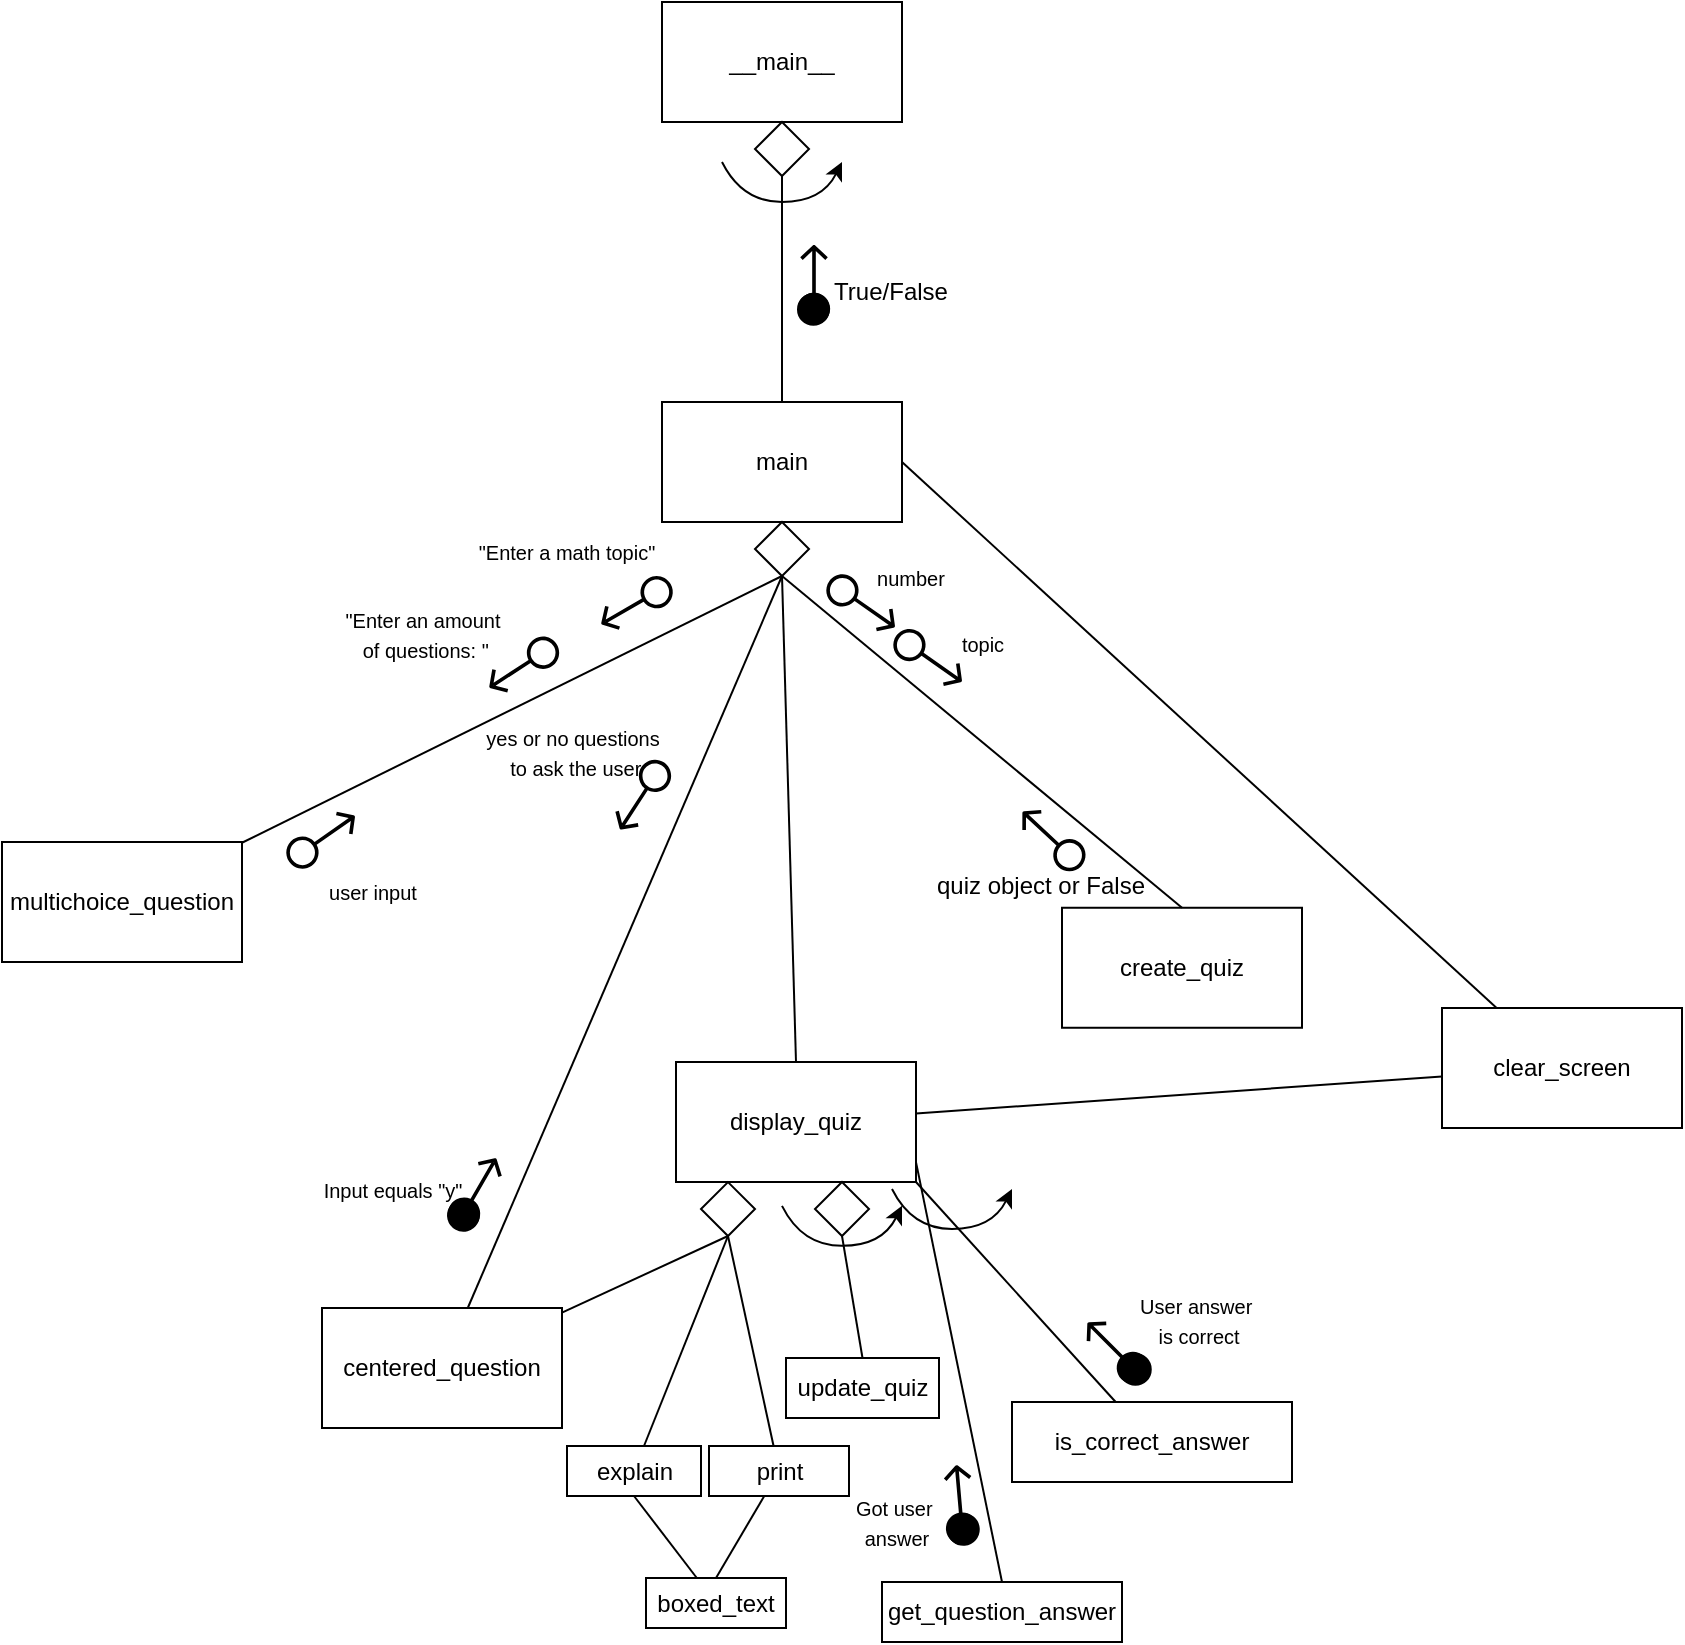 <mxfile version="26.2.14">
  <diagram name="Page-1" id="f_3oM0i7yv1ToYmqykZj">
    <mxGraphModel dx="1832" dy="1295" grid="1" gridSize="10" guides="1" tooltips="1" connect="1" arrows="1" fold="1" page="1" pageScale="1" pageWidth="3300" pageHeight="2339" math="0" shadow="0">
      <root>
        <mxCell id="0" />
        <mxCell id="1" parent="0" />
        <mxCell id="BkOrvYqyjtyI4UNcTYps-45" value="__main__" style="whiteSpace=wrap;html=1;" vertex="1" parent="1">
          <mxGeometry x="880" y="150" width="120" height="60" as="geometry" />
        </mxCell>
        <mxCell id="BkOrvYqyjtyI4UNcTYps-46" value="" style="rhombus;whiteSpace=wrap;html=1;fillColor=none;" vertex="1" parent="1">
          <mxGeometry x="926.5" y="210" width="27" height="27" as="geometry" />
        </mxCell>
        <mxCell id="BkOrvYqyjtyI4UNcTYps-47" value="" style="endArrow=none;html=1;entryX=0.5;entryY=1;entryDx=0;entryDy=0;" edge="1" parent="1" target="BkOrvYqyjtyI4UNcTYps-46">
          <mxGeometry width="50" height="50" relative="1" as="geometry">
            <mxPoint x="940" y="350" as="sourcePoint" />
            <mxPoint x="855" y="231" as="targetPoint" />
          </mxGeometry>
        </mxCell>
        <mxCell id="BkOrvYqyjtyI4UNcTYps-48" value="" style="curved=1;endArrow=classic;html=1;rounded=0;" edge="1" parent="1">
          <mxGeometry width="50" height="50" relative="1" as="geometry">
            <mxPoint x="910" y="230" as="sourcePoint" />
            <mxPoint x="970" y="230" as="targetPoint" />
            <Array as="points">
              <mxPoint x="920" y="250" />
              <mxPoint x="960" y="250" />
            </Array>
          </mxGeometry>
        </mxCell>
        <mxCell id="BkOrvYqyjtyI4UNcTYps-49" value="" style="group;rotation=-90;" vertex="1" connectable="0" parent="1">
          <mxGeometry x="940" y="280" width="40" height="23" as="geometry" />
        </mxCell>
        <mxCell id="BkOrvYqyjtyI4UNcTYps-50" value="" style="outlineConnect=0;fontColor=#232F3E;gradientColor=none;strokeColor=none;dashed=0;verticalLabelPosition=bottom;verticalAlign=top;align=center;html=1;fontSize=12;fontStyle=0;aspect=fixed;pointerEvents=1;shape=mxgraph.aws4.elastic_ip_address;fillColor=#000000;rotation=-90;" vertex="1" parent="BkOrvYqyjtyI4UNcTYps-49">
          <mxGeometry x="-4" y="3" width="40" height="16.923" as="geometry" />
        </mxCell>
        <mxCell id="BkOrvYqyjtyI4UNcTYps-51" value="" style="ellipse;whiteSpace=wrap;html=1;aspect=fixed;fillColor=#000000;rotation=-180;" vertex="1" parent="BkOrvYqyjtyI4UNcTYps-49">
          <mxGeometry x="8" y="16" width="15.385" height="15.385" as="geometry" />
        </mxCell>
        <mxCell id="BkOrvYqyjtyI4UNcTYps-52" value="True/False" style="text;html=1;align=center;verticalAlign=middle;resizable=0;points=[];autosize=1;strokeColor=none;fillColor=none;" vertex="1" parent="1">
          <mxGeometry x="953.5" y="280" width="80" height="30" as="geometry" />
        </mxCell>
        <mxCell id="BkOrvYqyjtyI4UNcTYps-53" value="main" style="whiteSpace=wrap;html=1;" vertex="1" parent="1">
          <mxGeometry x="880" y="350" width="120" height="60" as="geometry" />
        </mxCell>
        <mxCell id="BkOrvYqyjtyI4UNcTYps-54" value="display_quiz" style="rounded=0;whiteSpace=wrap;html=1;" vertex="1" parent="1">
          <mxGeometry x="887" y="680" width="120" height="60" as="geometry" />
        </mxCell>
        <mxCell id="BkOrvYqyjtyI4UNcTYps-55" value="" style="rhombus;whiteSpace=wrap;html=1;fillColor=none;" vertex="1" parent="1">
          <mxGeometry x="926.5" y="410" width="27" height="27" as="geometry" />
        </mxCell>
        <mxCell id="BkOrvYqyjtyI4UNcTYps-56" value="" style="endArrow=none;html=1;entryX=0.5;entryY=1;entryDx=0;entryDy=0;exitX=0.5;exitY=0;exitDx=0;exitDy=0;" edge="1" parent="1" source="BkOrvYqyjtyI4UNcTYps-54" target="BkOrvYqyjtyI4UNcTYps-55">
          <mxGeometry width="50" height="50" relative="1" as="geometry">
            <mxPoint x="170" y="655.5" as="sourcePoint" />
            <mxPoint x="707" y="434.5" as="targetPoint" />
          </mxGeometry>
        </mxCell>
        <mxCell id="BkOrvYqyjtyI4UNcTYps-57" value="create_quiz" style="whiteSpace=wrap;html=1;" vertex="1" parent="1">
          <mxGeometry x="1080" y="602.88" width="120" height="60" as="geometry" />
        </mxCell>
        <mxCell id="BkOrvYqyjtyI4UNcTYps-58" value="" style="endArrow=none;html=1;entryX=0.5;entryY=1;entryDx=0;entryDy=0;exitX=0.5;exitY=0;exitDx=0;exitDy=0;" edge="1" parent="1" source="BkOrvYqyjtyI4UNcTYps-57" target="BkOrvYqyjtyI4UNcTYps-55">
          <mxGeometry width="50" height="50" relative="1" as="geometry">
            <mxPoint x="1030" y="590" as="sourcePoint" />
            <mxPoint x="950" y="447" as="targetPoint" />
          </mxGeometry>
        </mxCell>
        <mxCell id="BkOrvYqyjtyI4UNcTYps-60" value="is_correct_answer" style="whiteSpace=wrap;html=1;" vertex="1" parent="1">
          <mxGeometry x="1055" y="850" width="140" height="40" as="geometry" />
        </mxCell>
        <mxCell id="BkOrvYqyjtyI4UNcTYps-61" value="" style="endArrow=none;html=1;rounded=0;exitX=1;exitY=1;exitDx=0;exitDy=0;" edge="1" parent="1" source="BkOrvYqyjtyI4UNcTYps-54" target="BkOrvYqyjtyI4UNcTYps-60">
          <mxGeometry width="50" height="50" relative="1" as="geometry">
            <mxPoint x="1020" y="740.08" as="sourcePoint" />
            <mxPoint x="1060" y="756" as="targetPoint" />
          </mxGeometry>
        </mxCell>
        <mxCell id="BkOrvYqyjtyI4UNcTYps-62" value="" style="group;rotation=-135;" vertex="1" connectable="0" parent="1">
          <mxGeometry x="1090" y="800" width="100" height="32.46" as="geometry" />
        </mxCell>
        <mxCell id="BkOrvYqyjtyI4UNcTYps-63" value="" style="outlineConnect=0;fontColor=#232F3E;gradientColor=none;strokeColor=none;dashed=0;verticalLabelPosition=bottom;verticalAlign=top;align=center;html=1;fontSize=12;fontStyle=0;aspect=fixed;pointerEvents=1;shape=mxgraph.aws4.elastic_ip_address;fillColor=#000000;rotation=-135;" vertex="1" parent="BkOrvYqyjtyI4UNcTYps-62">
          <mxGeometry x="-3" y="16" width="40" height="16.923" as="geometry" />
        </mxCell>
        <mxCell id="BkOrvYqyjtyI4UNcTYps-64" value="" style="ellipse;whiteSpace=wrap;html=1;aspect=fixed;fillColor=#000000;rotation=-225;" vertex="1" parent="BkOrvYqyjtyI4UNcTYps-62">
          <mxGeometry x="19" y="26" width="15.385" height="15.385" as="geometry" />
        </mxCell>
        <mxCell id="BkOrvYqyjtyI4UNcTYps-65" value="&lt;font style=&quot;font-size: 10px;&quot;&gt;User answer&amp;nbsp;&lt;/font&gt;&lt;div&gt;&lt;font style=&quot;font-size: 10px;&quot;&gt;is correct&lt;/font&gt;&lt;/div&gt;" style="text;html=1;align=center;verticalAlign=middle;resizable=0;points=[];autosize=1;strokeColor=none;fillColor=none;rotation=0;" vertex="1" parent="BkOrvYqyjtyI4UNcTYps-62">
          <mxGeometry x="18" y="-11" width="80" height="40" as="geometry" />
        </mxCell>
        <mxCell id="BkOrvYqyjtyI4UNcTYps-66" value="" style="curved=1;endArrow=classic;html=1;rounded=0;" edge="1" parent="1">
          <mxGeometry width="50" height="50" relative="1" as="geometry">
            <mxPoint x="940" y="751.92" as="sourcePoint" />
            <mxPoint x="1000" y="751.92" as="targetPoint" />
            <Array as="points">
              <mxPoint x="950" y="771.92" />
              <mxPoint x="990" y="771.92" />
            </Array>
          </mxGeometry>
        </mxCell>
        <mxCell id="BkOrvYqyjtyI4UNcTYps-67" value="" style="rhombus;whiteSpace=wrap;html=1;fillColor=none;" vertex="1" parent="1">
          <mxGeometry x="956.5" y="740" width="27" height="27" as="geometry" />
        </mxCell>
        <mxCell id="BkOrvYqyjtyI4UNcTYps-68" value="update_quiz" style="whiteSpace=wrap;html=1;" vertex="1" parent="1">
          <mxGeometry x="942" y="828" width="76.5" height="30" as="geometry" />
        </mxCell>
        <mxCell id="BkOrvYqyjtyI4UNcTYps-69" value="" style="endArrow=none;html=1;rounded=0;exitX=0.5;exitY=1;exitDx=0;exitDy=0;entryX=0.5;entryY=0;entryDx=0;entryDy=0;" edge="1" parent="1" source="BkOrvYqyjtyI4UNcTYps-67" target="BkOrvYqyjtyI4UNcTYps-68">
          <mxGeometry width="50" height="50" relative="1" as="geometry">
            <mxPoint x="945" y="747" as="sourcePoint" />
            <mxPoint x="1020" y="900" as="targetPoint" />
          </mxGeometry>
        </mxCell>
        <mxCell id="BkOrvYqyjtyI4UNcTYps-70" value="get_question_answer" style="whiteSpace=wrap;html=1;" vertex="1" parent="1">
          <mxGeometry x="990" y="940" width="120" height="30" as="geometry" />
        </mxCell>
        <mxCell id="BkOrvYqyjtyI4UNcTYps-71" value="" style="endArrow=none;html=1;rounded=0;entryX=0.5;entryY=0;entryDx=0;entryDy=0;" edge="1" parent="1" target="BkOrvYqyjtyI4UNcTYps-70">
          <mxGeometry width="50" height="50" relative="1" as="geometry">
            <mxPoint x="1007" y="730.08" as="sourcePoint" />
            <mxPoint x="880" y="890" as="targetPoint" />
          </mxGeometry>
        </mxCell>
        <mxCell id="BkOrvYqyjtyI4UNcTYps-72" value="" style="group;rotation=-95;" vertex="1" connectable="0" parent="1">
          <mxGeometry x="940" y="900" width="40" height="23" as="geometry" />
        </mxCell>
        <mxCell id="BkOrvYqyjtyI4UNcTYps-73" value="" style="outlineConnect=0;fontColor=#232F3E;gradientColor=none;strokeColor=none;dashed=0;verticalLabelPosition=bottom;verticalAlign=top;align=center;html=1;fontSize=12;fontStyle=0;aspect=fixed;pointerEvents=1;shape=mxgraph.aws4.elastic_ip_address;fillColor=#000000;rotation=-95;" vertex="1" parent="BkOrvYqyjtyI4UNcTYps-72">
          <mxGeometry x="69" y="-7" width="40" height="16.923" as="geometry" />
        </mxCell>
        <mxCell id="BkOrvYqyjtyI4UNcTYps-74" value="" style="ellipse;whiteSpace=wrap;html=1;aspect=fixed;fillColor=#000000;rotation=-185;" vertex="1" parent="BkOrvYqyjtyI4UNcTYps-72">
          <mxGeometry x="83" y="6" width="15.385" height="15.385" as="geometry" />
        </mxCell>
        <mxCell id="BkOrvYqyjtyI4UNcTYps-75" value="&lt;font size=&quot;1&quot;&gt;Got user&amp;nbsp;&lt;/font&gt;&lt;div&gt;&lt;font size=&quot;1&quot;&gt;answer&lt;/font&gt;&lt;/div&gt;" style="text;html=1;align=center;verticalAlign=middle;resizable=0;points=[];autosize=1;strokeColor=none;fillColor=none;rotation=0;" vertex="1" parent="1">
          <mxGeometry x="966.5" y="890" width="60" height="40" as="geometry" />
        </mxCell>
        <mxCell id="BkOrvYqyjtyI4UNcTYps-76" value="print" style="whiteSpace=wrap;html=1;" vertex="1" parent="1">
          <mxGeometry x="903.5" y="872" width="70" height="25" as="geometry" />
        </mxCell>
        <mxCell id="BkOrvYqyjtyI4UNcTYps-77" value="" style="endArrow=none;html=1;rounded=0;exitX=0.5;exitY=1;exitDx=0;exitDy=0;" edge="1" parent="1" source="BkOrvYqyjtyI4UNcTYps-79" target="BkOrvYqyjtyI4UNcTYps-76">
          <mxGeometry width="50" height="50" relative="1" as="geometry">
            <mxPoint x="810" y="740" as="sourcePoint" />
            <mxPoint x="830" y="960" as="targetPoint" />
          </mxGeometry>
        </mxCell>
        <mxCell id="BkOrvYqyjtyI4UNcTYps-78" value="" style="curved=1;endArrow=classic;html=1;rounded=0;" edge="1" parent="1">
          <mxGeometry width="50" height="50" relative="1" as="geometry">
            <mxPoint x="995" y="743.5" as="sourcePoint" />
            <mxPoint x="1055" y="743.5" as="targetPoint" />
            <Array as="points">
              <mxPoint x="1005" y="763.5" />
              <mxPoint x="1045" y="763.5" />
            </Array>
          </mxGeometry>
        </mxCell>
        <mxCell id="BkOrvYqyjtyI4UNcTYps-79" value="" style="rhombus;whiteSpace=wrap;html=1;fillColor=none;" vertex="1" parent="1">
          <mxGeometry x="899.5" y="740.08" width="27" height="26.92" as="geometry" />
        </mxCell>
        <mxCell id="BkOrvYqyjtyI4UNcTYps-81" value="explain" style="whiteSpace=wrap;html=1;" vertex="1" parent="1">
          <mxGeometry x="832.5" y="872" width="67" height="25" as="geometry" />
        </mxCell>
        <mxCell id="BkOrvYqyjtyI4UNcTYps-82" value="" style="endArrow=none;html=1;rounded=0;exitX=0.5;exitY=1;exitDx=0;exitDy=0;" edge="1" parent="1" source="BkOrvYqyjtyI4UNcTYps-79" target="BkOrvYqyjtyI4UNcTYps-81">
          <mxGeometry width="50" height="50" relative="1" as="geometry">
            <mxPoint x="910" y="780" as="sourcePoint" />
            <mxPoint x="773" y="987.5" as="targetPoint" />
          </mxGeometry>
        </mxCell>
        <mxCell id="BkOrvYqyjtyI4UNcTYps-86" value="" style="endArrow=none;html=1;rounded=0;entryX=0.5;entryY=0;entryDx=0;entryDy=0;" edge="1" parent="1" source="BkOrvYqyjtyI4UNcTYps-76" target="BkOrvYqyjtyI4UNcTYps-87">
          <mxGeometry width="50" height="50" relative="1" as="geometry">
            <mxPoint x="915.5" y="856.54" as="sourcePoint" />
            <mxPoint x="898.5" y="926.54" as="targetPoint" />
          </mxGeometry>
        </mxCell>
        <mxCell id="BkOrvYqyjtyI4UNcTYps-87" value="boxed_text" style="whiteSpace=wrap;html=1;" vertex="1" parent="1">
          <mxGeometry x="872" y="938" width="70" height="25" as="geometry" />
        </mxCell>
        <mxCell id="BkOrvYqyjtyI4UNcTYps-88" value="" style="endArrow=none;html=1;rounded=0;exitX=0.5;exitY=1;exitDx=0;exitDy=0;" edge="1" parent="1" source="BkOrvYqyjtyI4UNcTYps-81" target="BkOrvYqyjtyI4UNcTYps-87">
          <mxGeometry width="50" height="50" relative="1" as="geometry">
            <mxPoint x="828.5" y="916.54" as="sourcePoint" />
            <mxPoint x="736.5" y="1044.54" as="targetPoint" />
          </mxGeometry>
        </mxCell>
        <mxCell id="BkOrvYqyjtyI4UNcTYps-90" value="" style="outlineConnect=0;fontColor=#232F3E;gradientColor=none;strokeColor=none;dashed=0;verticalLabelPosition=bottom;verticalAlign=top;align=center;html=1;fontSize=12;fontStyle=0;aspect=fixed;pointerEvents=1;shape=mxgraph.aws4.elastic_ip_address;fillColor=#000000;rotation=35;" vertex="1" parent="1">
          <mxGeometry x="960" y="442.58" width="40" height="16.923" as="geometry" />
        </mxCell>
        <mxCell id="BkOrvYqyjtyI4UNcTYps-91" value="&lt;font size=&quot;1&quot;&gt;number&lt;/font&gt;" style="text;html=1;align=center;verticalAlign=middle;resizable=0;points=[];autosize=1;strokeColor=none;fillColor=none;" vertex="1" parent="1">
          <mxGeometry x="973.5" y="422.5" width="60" height="30" as="geometry" />
        </mxCell>
        <mxCell id="BkOrvYqyjtyI4UNcTYps-92" value="&lt;font size=&quot;1&quot;&gt;topic&lt;/font&gt;" style="text;html=1;align=center;verticalAlign=middle;resizable=0;points=[];autosize=1;strokeColor=none;fillColor=none;" vertex="1" parent="1">
          <mxGeometry x="1020" y="456.04" width="40" height="30" as="geometry" />
        </mxCell>
        <mxCell id="BkOrvYqyjtyI4UNcTYps-93" value="" style="outlineConnect=0;fontColor=#232F3E;gradientColor=none;strokeColor=none;dashed=0;verticalLabelPosition=bottom;verticalAlign=top;align=center;html=1;fontSize=12;fontStyle=0;aspect=fixed;pointerEvents=1;shape=mxgraph.aws4.elastic_ip_address;fillColor=#000000;rotation=-137;" vertex="1" parent="1">
          <mxGeometry x="1055" y="560" width="40" height="16.923" as="geometry" />
        </mxCell>
        <mxCell id="BkOrvYqyjtyI4UNcTYps-94" value="quiz object or False" style="text;html=1;align=center;verticalAlign=middle;resizable=0;points=[];autosize=1;strokeColor=none;fillColor=none;" vertex="1" parent="1">
          <mxGeometry x="1003.5" y="576.92" width="130" height="30" as="geometry" />
        </mxCell>
        <mxCell id="BkOrvYqyjtyI4UNcTYps-95" value="" style="outlineConnect=0;fontColor=#232F3E;gradientColor=none;strokeColor=none;dashed=0;verticalLabelPosition=bottom;verticalAlign=top;align=center;html=1;fontSize=12;fontStyle=0;aspect=fixed;pointerEvents=1;shape=mxgraph.aws4.elastic_ip_address;fillColor=#000000;rotation=35;" vertex="1" parent="1">
          <mxGeometry x="993.5" y="469.92" width="40" height="16.923" as="geometry" />
        </mxCell>
        <mxCell id="BkOrvYqyjtyI4UNcTYps-97" value="centered_question" style="whiteSpace=wrap;html=1;" vertex="1" parent="1">
          <mxGeometry x="710" y="803" width="120" height="60" as="geometry" />
        </mxCell>
        <mxCell id="BkOrvYqyjtyI4UNcTYps-98" value="multichoice_question" style="whiteSpace=wrap;html=1;" vertex="1" parent="1">
          <mxGeometry x="550" y="570" width="120" height="60" as="geometry" />
        </mxCell>
        <mxCell id="BkOrvYqyjtyI4UNcTYps-99" value="clear_screen" style="whiteSpace=wrap;html=1;" vertex="1" parent="1">
          <mxGeometry x="1270" y="653" width="120" height="60" as="geometry" />
        </mxCell>
        <mxCell id="BkOrvYqyjtyI4UNcTYps-110" value="" style="endArrow=none;html=1;entryX=0.5;entryY=1;entryDx=0;entryDy=0;" edge="1" parent="1" source="BkOrvYqyjtyI4UNcTYps-97" target="BkOrvYqyjtyI4UNcTYps-55">
          <mxGeometry width="50" height="50" relative="1" as="geometry">
            <mxPoint x="957" y="690" as="sourcePoint" />
            <mxPoint x="950" y="447" as="targetPoint" />
          </mxGeometry>
        </mxCell>
        <mxCell id="BkOrvYqyjtyI4UNcTYps-111" value="" style="endArrow=none;html=1;rounded=0;exitX=0.5;exitY=1;exitDx=0;exitDy=0;" edge="1" parent="1" source="BkOrvYqyjtyI4UNcTYps-79" target="BkOrvYqyjtyI4UNcTYps-97">
          <mxGeometry width="50" height="50" relative="1" as="geometry">
            <mxPoint x="923" y="777" as="sourcePoint" />
            <mxPoint x="710" y="840" as="targetPoint" />
          </mxGeometry>
        </mxCell>
        <mxCell id="BkOrvYqyjtyI4UNcTYps-113" value="" style="endArrow=none;html=1;entryX=1;entryY=0.5;entryDx=0;entryDy=0;" edge="1" parent="1" source="BkOrvYqyjtyI4UNcTYps-99" target="BkOrvYqyjtyI4UNcTYps-53">
          <mxGeometry width="50" height="50" relative="1" as="geometry">
            <mxPoint x="615" y="848" as="sourcePoint" />
            <mxPoint x="860" y="450" as="targetPoint" />
          </mxGeometry>
        </mxCell>
        <mxCell id="BkOrvYqyjtyI4UNcTYps-114" value="" style="endArrow=none;html=1;" edge="1" parent="1" source="BkOrvYqyjtyI4UNcTYps-99" target="BkOrvYqyjtyI4UNcTYps-54">
          <mxGeometry width="50" height="50" relative="1" as="geometry">
            <mxPoint x="678.511" y="996" as="sourcePoint" />
            <mxPoint x="872" y="713" as="targetPoint" />
          </mxGeometry>
        </mxCell>
        <mxCell id="BkOrvYqyjtyI4UNcTYps-115" value="" style="endArrow=none;html=1;entryX=0.5;entryY=1;entryDx=0;entryDy=0;" edge="1" parent="1" source="BkOrvYqyjtyI4UNcTYps-98" target="BkOrvYqyjtyI4UNcTYps-55">
          <mxGeometry width="50" height="50" relative="1" as="geometry">
            <mxPoint x="793" y="813" as="sourcePoint" />
            <mxPoint x="950" y="447" as="targetPoint" />
          </mxGeometry>
        </mxCell>
        <mxCell id="BkOrvYqyjtyI4UNcTYps-116" value="" style="outlineConnect=0;fontColor=#232F3E;gradientColor=none;strokeColor=none;dashed=0;verticalLabelPosition=bottom;verticalAlign=top;align=center;html=1;fontSize=12;fontStyle=0;aspect=fixed;pointerEvents=1;shape=mxgraph.aws4.elastic_ip_address;fillColor=#000000;rotation=123;" vertex="1" parent="1">
          <mxGeometry x="850" y="538.5" width="40" height="16.923" as="geometry" />
        </mxCell>
        <mxCell id="BkOrvYqyjtyI4UNcTYps-117" value="&lt;font size=&quot;1&quot;&gt;yes or no questions&lt;/font&gt;&lt;div&gt;&lt;font size=&quot;1&quot;&gt;&amp;nbsp;to ask the user&lt;/font&gt;&lt;/div&gt;" style="text;html=1;align=center;verticalAlign=middle;resizable=0;points=[];autosize=1;strokeColor=none;fillColor=none;" vertex="1" parent="1">
          <mxGeometry x="780" y="504.58" width="110" height="40" as="geometry" />
        </mxCell>
        <mxCell id="BkOrvYqyjtyI4UNcTYps-122" value="&lt;font style=&quot;font-size: 10px;&quot;&gt;Input equals &quot;y&quot;&lt;/font&gt;" style="text;html=1;align=center;verticalAlign=middle;resizable=0;points=[];autosize=1;strokeColor=none;fillColor=none;" vertex="1" parent="1">
          <mxGeometry x="700" y="729" width="90" height="30" as="geometry" />
        </mxCell>
        <mxCell id="BkOrvYqyjtyI4UNcTYps-123" value="" style="group;rotation=-60;" vertex="1" connectable="0" parent="1">
          <mxGeometry x="770" y="736" width="40" height="23" as="geometry" />
        </mxCell>
        <mxCell id="BkOrvYqyjtyI4UNcTYps-124" value="" style="outlineConnect=0;fontColor=#232F3E;gradientColor=none;strokeColor=none;dashed=0;verticalLabelPosition=bottom;verticalAlign=top;align=center;html=1;fontSize=12;fontStyle=0;aspect=fixed;pointerEvents=1;shape=mxgraph.aws4.elastic_ip_address;fillColor=#000000;rotation=-60;" vertex="1" parent="BkOrvYqyjtyI4UNcTYps-123">
          <mxGeometry x="-3" y="1" width="40" height="16.923" as="geometry" />
        </mxCell>
        <mxCell id="BkOrvYqyjtyI4UNcTYps-125" value="" style="ellipse;whiteSpace=wrap;html=1;aspect=fixed;fillColor=#000000;rotation=-150;" vertex="1" parent="BkOrvYqyjtyI4UNcTYps-123">
          <mxGeometry x="3" y="13" width="15.385" height="15.385" as="geometry" />
        </mxCell>
        <mxCell id="BkOrvYqyjtyI4UNcTYps-126" value="" style="group;rotation=-213;" vertex="1" connectable="0" parent="1">
          <mxGeometry x="863.5" y="424.42" width="40" height="23" as="geometry" />
        </mxCell>
        <mxCell id="BkOrvYqyjtyI4UNcTYps-127" value="" style="outlineConnect=0;fontColor=#232F3E;gradientColor=none;strokeColor=none;dashed=0;verticalLabelPosition=bottom;verticalAlign=top;align=center;html=1;fontSize=12;fontStyle=0;aspect=fixed;pointerEvents=1;shape=mxgraph.aws4.elastic_ip_address;fillColor=#000000;rotation=-213;" vertex="1" parent="BkOrvYqyjtyI4UNcTYps-126">
          <mxGeometry x="-73" y="49" width="40" height="16.923" as="geometry" />
        </mxCell>
        <mxCell id="BkOrvYqyjtyI4UNcTYps-128" value="&lt;font size=&quot;1&quot;&gt;&quot;Enter an amount&lt;/font&gt;&lt;div&gt;&lt;font size=&quot;1&quot;&gt;&amp;nbsp;of questions: &quot;&lt;/font&gt;&lt;/div&gt;" style="text;html=1;align=center;verticalAlign=middle;resizable=0;points=[];autosize=1;strokeColor=none;fillColor=none;" vertex="1" parent="1">
          <mxGeometry x="710" y="446.04" width="100" height="40" as="geometry" />
        </mxCell>
        <mxCell id="BkOrvYqyjtyI4UNcTYps-129" value="&lt;font size=&quot;1&quot;&gt;&quot;Enter a math topic&quot;&lt;/font&gt;" style="text;html=1;align=center;verticalAlign=middle;resizable=0;points=[];autosize=1;strokeColor=none;fillColor=none;" vertex="1" parent="1">
          <mxGeometry x="777" y="410" width="110" height="30" as="geometry" />
        </mxCell>
        <mxCell id="BkOrvYqyjtyI4UNcTYps-130" value="" style="outlineConnect=0;fontColor=#232F3E;gradientColor=none;strokeColor=none;dashed=0;verticalLabelPosition=bottom;verticalAlign=top;align=center;html=1;fontSize=12;fontStyle=0;aspect=fixed;pointerEvents=1;shape=mxgraph.aws4.elastic_ip_address;fillColor=#000000;rotation=-210;" vertex="1" parent="1">
          <mxGeometry x="847" y="442.58" width="40" height="16.923" as="geometry" />
        </mxCell>
        <mxCell id="BkOrvYqyjtyI4UNcTYps-131" value="" style="outlineConnect=0;fontColor=#232F3E;gradientColor=none;strokeColor=none;dashed=0;verticalLabelPosition=bottom;verticalAlign=top;align=center;html=1;fontSize=12;fontStyle=0;aspect=fixed;pointerEvents=1;shape=mxgraph.aws4.elastic_ip_address;fillColor=#000000;rotation=-35;" vertex="1" parent="1">
          <mxGeometry x="690" y="560" width="40" height="16.923" as="geometry" />
        </mxCell>
        <mxCell id="BkOrvYqyjtyI4UNcTYps-132" value="&lt;font size=&quot;1&quot;&gt;user input&lt;/font&gt;" style="text;html=1;align=center;verticalAlign=middle;resizable=0;points=[];autosize=1;strokeColor=none;fillColor=none;" vertex="1" parent="1">
          <mxGeometry x="700" y="580" width="70" height="30" as="geometry" />
        </mxCell>
      </root>
    </mxGraphModel>
  </diagram>
</mxfile>
